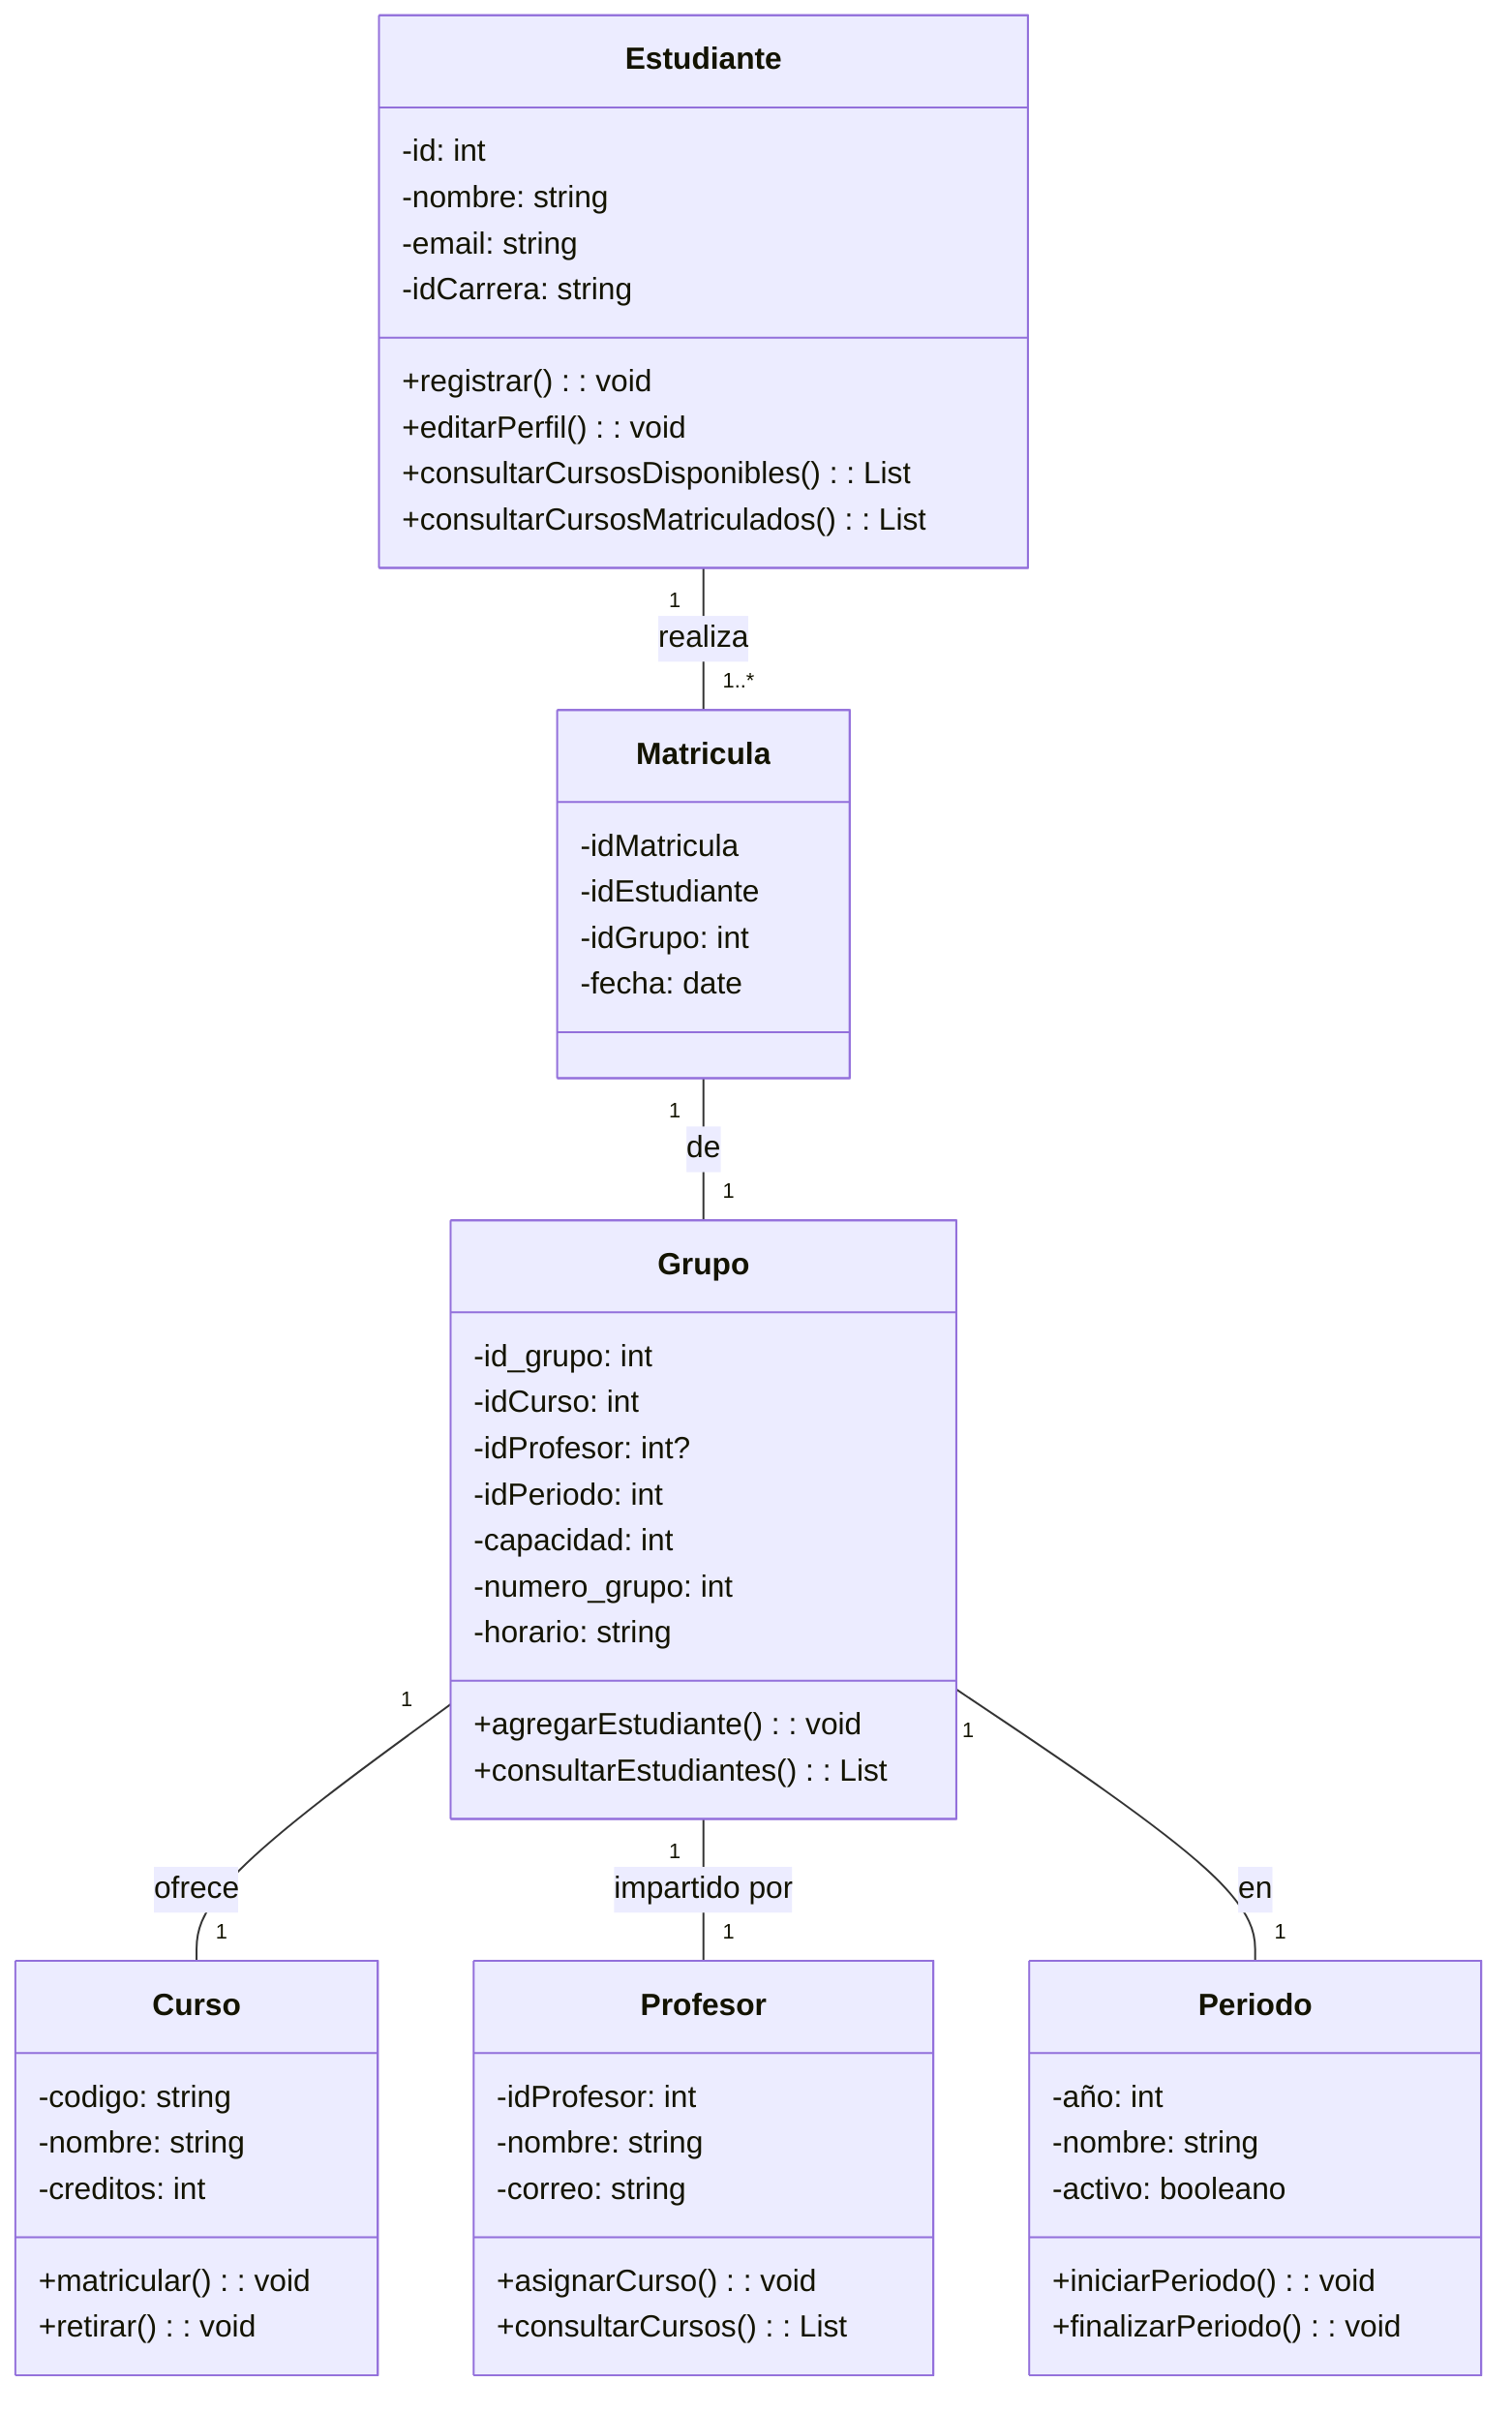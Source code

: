 classDiagram

    class Estudiante {
        -id: int
        -nombre: string
        -email: string
        -idCarrera: string
        +registrar(): void
        +editarPerfil(): void
        +consultarCursosDisponibles(): List<Curso>
        +consultarCursosMatriculados(): List<Curso>
    }
 
    class Curso {
        -codigo: string
        -nombre: string
        -creditos: int
        +matricular(): void
        +retirar(): void
    }
  
    class Periodo {
        -año: int
        -nombre: string
        -activo: booleano
        +iniciarPeriodo(): void
        +finalizarPeriodo(): void
    }

    class Profesor {
        -idProfesor: int
        -nombre: string
        -correo: string
        +asignarCurso(): void
        +consultarCursos(): List<Curso>
    }

    class Matricula {
        -idMatricula
        -idEstudiante
        -idGrupo: int
        -fecha: date
    }

    class Grupo {
        -id_grupo: int
        -idCurso: int
        -idProfesor: int?
        -idPeriodo: int
        -capacidad: int
        -numero_grupo: int 
        -horario: string
        +agregarEstudiante(): void
        +consultarEstudiantes(): List<Estudiante>
    }


Grupo "1" -- "1" Curso : ofrece
Grupo "1" -- "1" Profesor : impartido por
Grupo "1" -- "1" Periodo : en
Estudiante "1" -- "1..*" Matricula : realiza
Matricula "1" -- "1" Grupo : de
